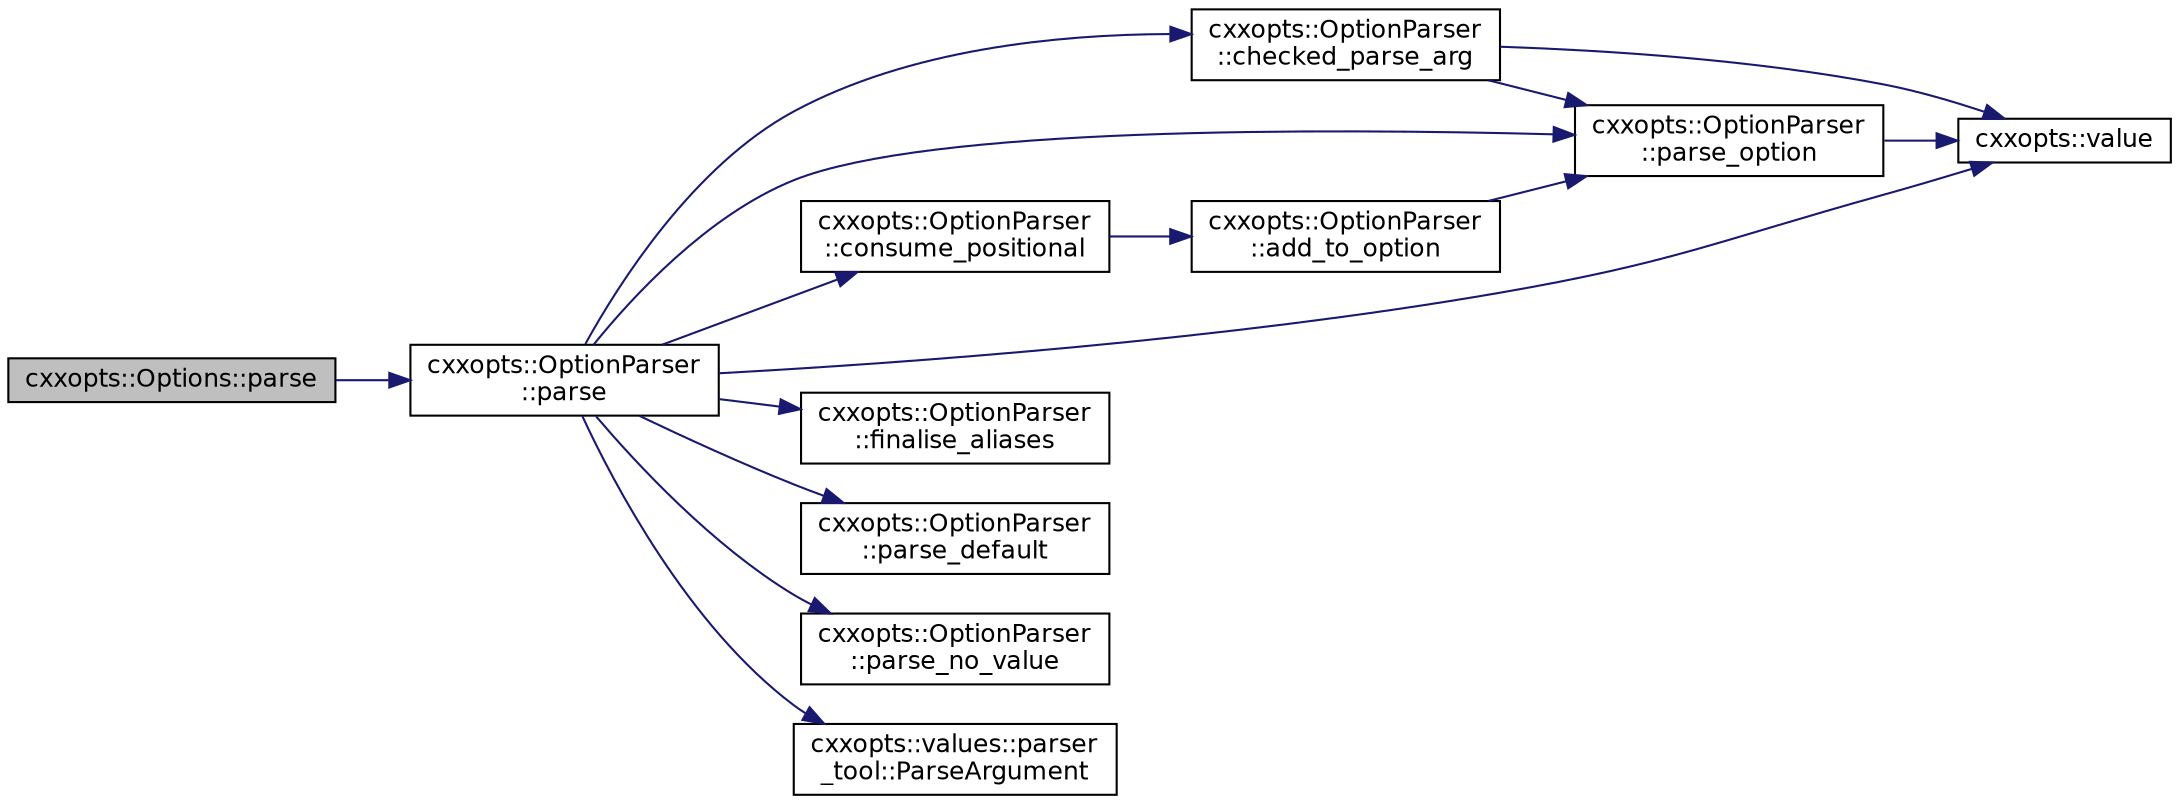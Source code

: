 digraph "cxxopts::Options::parse"
{
 // INTERACTIVE_SVG=YES
 // LATEX_PDF_SIZE
  edge [fontname="Helvetica",fontsize="12",labelfontname="Helvetica",labelfontsize="12"];
  node [fontname="Helvetica",fontsize="12",shape=record];
  rankdir="LR";
  Node1 [label="cxxopts::Options::parse",height=0.2,width=0.4,color="black", fillcolor="grey75", style="filled", fontcolor="black",tooltip=" "];
  Node1 -> Node2 [color="midnightblue",fontsize="12",style="solid",fontname="Helvetica"];
  Node2 [label="cxxopts::OptionParser\l::parse",height=0.2,width=0.4,color="black", fillcolor="white", style="filled",URL="$a01046.html#a4218816ce33c211b54acb9e71603ea0b",tooltip=" "];
  Node2 -> Node3 [color="midnightblue",fontsize="12",style="solid",fontname="Helvetica"];
  Node3 [label="cxxopts::OptionParser\l::checked_parse_arg",height=0.2,width=0.4,color="black", fillcolor="white", style="filled",URL="$a01046.html#a0c093ba32746de7c3b08715eab961aff",tooltip=" "];
  Node3 -> Node4 [color="midnightblue",fontsize="12",style="solid",fontname="Helvetica"];
  Node4 [label="cxxopts::OptionParser\l::parse_option",height=0.2,width=0.4,color="black", fillcolor="white", style="filled",URL="$a01046.html#a07db7b6bb2095df7b75b50ed2311ffe5",tooltip=" "];
  Node4 -> Node5 [color="midnightblue",fontsize="12",style="solid",fontname="Helvetica"];
  Node5 [label="cxxopts::value",height=0.2,width=0.4,color="black", fillcolor="white", style="filled",URL="$a00053.html#a6b58e451713ebbf12866c1cd8e0a66ab",tooltip=" "];
  Node3 -> Node5 [color="midnightblue",fontsize="12",style="solid",fontname="Helvetica"];
  Node2 -> Node6 [color="midnightblue",fontsize="12",style="solid",fontname="Helvetica"];
  Node6 [label="cxxopts::OptionParser\l::consume_positional",height=0.2,width=0.4,color="black", fillcolor="white", style="filled",URL="$a01046.html#a4d595d8f6f34760bc2248d1b96af53a4",tooltip=" "];
  Node6 -> Node7 [color="midnightblue",fontsize="12",style="solid",fontname="Helvetica"];
  Node7 [label="cxxopts::OptionParser\l::add_to_option",height=0.2,width=0.4,color="black", fillcolor="white", style="filled",URL="$a01046.html#a20b45a90265756b859aec3ebcbee8724",tooltip=" "];
  Node7 -> Node4 [color="midnightblue",fontsize="12",style="solid",fontname="Helvetica"];
  Node2 -> Node8 [color="midnightblue",fontsize="12",style="solid",fontname="Helvetica"];
  Node8 [label="cxxopts::OptionParser\l::finalise_aliases",height=0.2,width=0.4,color="black", fillcolor="white", style="filled",URL="$a01046.html#a375fff61bb08268e6deb81baa0514b27",tooltip=" "];
  Node2 -> Node9 [color="midnightblue",fontsize="12",style="solid",fontname="Helvetica"];
  Node9 [label="cxxopts::OptionParser\l::parse_default",height=0.2,width=0.4,color="black", fillcolor="white", style="filled",URL="$a01046.html#a28026f132e532009842f11359fb08373",tooltip=" "];
  Node2 -> Node10 [color="midnightblue",fontsize="12",style="solid",fontname="Helvetica"];
  Node10 [label="cxxopts::OptionParser\l::parse_no_value",height=0.2,width=0.4,color="black", fillcolor="white", style="filled",URL="$a01046.html#a80bbe1ff81b5d39bf6fda208e95a0d04",tooltip=" "];
  Node2 -> Node4 [color="midnightblue",fontsize="12",style="solid",fontname="Helvetica"];
  Node2 -> Node11 [color="midnightblue",fontsize="12",style="solid",fontname="Helvetica"];
  Node11 [label="cxxopts::values::parser\l_tool::ParseArgument",height=0.2,width=0.4,color="black", fillcolor="white", style="filled",URL="$a00056.html#a0c95fda26d85865d26182d1df061ed8a",tooltip=" "];
  Node2 -> Node5 [color="midnightblue",fontsize="12",style="solid",fontname="Helvetica"];
}
